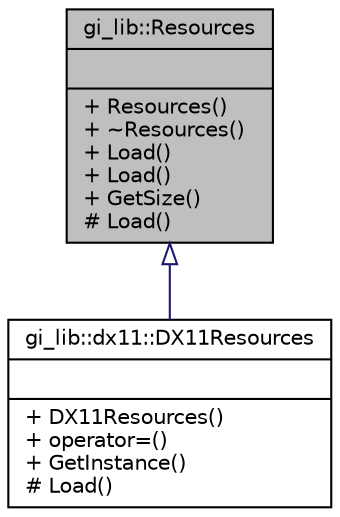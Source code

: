 digraph "gi_lib::Resources"
{
  edge [fontname="Helvetica",fontsize="10",labelfontname="Helvetica",labelfontsize="10"];
  node [fontname="Helvetica",fontsize="10",shape=record];
  Node1 [label="{gi_lib::Resources\n||+ Resources()\l+ ~Resources()\l+ Load()\l+ Load()\l+ GetSize()\l# Load()\l}",height=0.2,width=0.4,color="black", fillcolor="grey75", style="filled", fontcolor="black"];
  Node1 -> Node2 [dir="back",color="midnightblue",fontsize="10",style="solid",arrowtail="onormal",fontname="Helvetica"];
  Node2 [label="{gi_lib::dx11::DX11Resources\n||+ DX11Resources()\l+ operator=()\l+ GetInstance()\l# Load()\l}",height=0.2,width=0.4,color="black", fillcolor="white", style="filled",URL="$classgi__lib_1_1dx11_1_1_d_x11_resources.html",tooltip="Resource manager interface for DirectX11. "];
}
